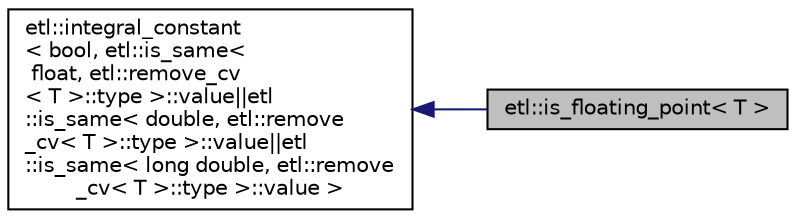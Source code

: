 digraph "etl::is_floating_point&lt; T &gt;"
{
  edge [fontname="Helvetica",fontsize="10",labelfontname="Helvetica",labelfontsize="10"];
  node [fontname="Helvetica",fontsize="10",shape=record];
  rankdir="LR";
  Node2 [label="etl::is_floating_point\< T \>",height=0.2,width=0.4,color="black", fillcolor="grey75", style="filled", fontcolor="black"];
  Node3 -> Node2 [dir="back",color="midnightblue",fontsize="10",style="solid",fontname="Helvetica"];
  Node3 [label="etl::integral_constant\l\< bool, etl::is_same\<\l float, etl::remove_cv\l\< T \>::type \>::value\|\|etl\l::is_same\< double, etl::remove\l_cv\< T \>::type \>::value\|\|etl\l::is_same\< long double, etl::remove\l_cv\< T \>::type \>::value \>",height=0.2,width=0.4,color="black", fillcolor="white", style="filled",URL="$structetl_1_1integral__constant.html"];
}
